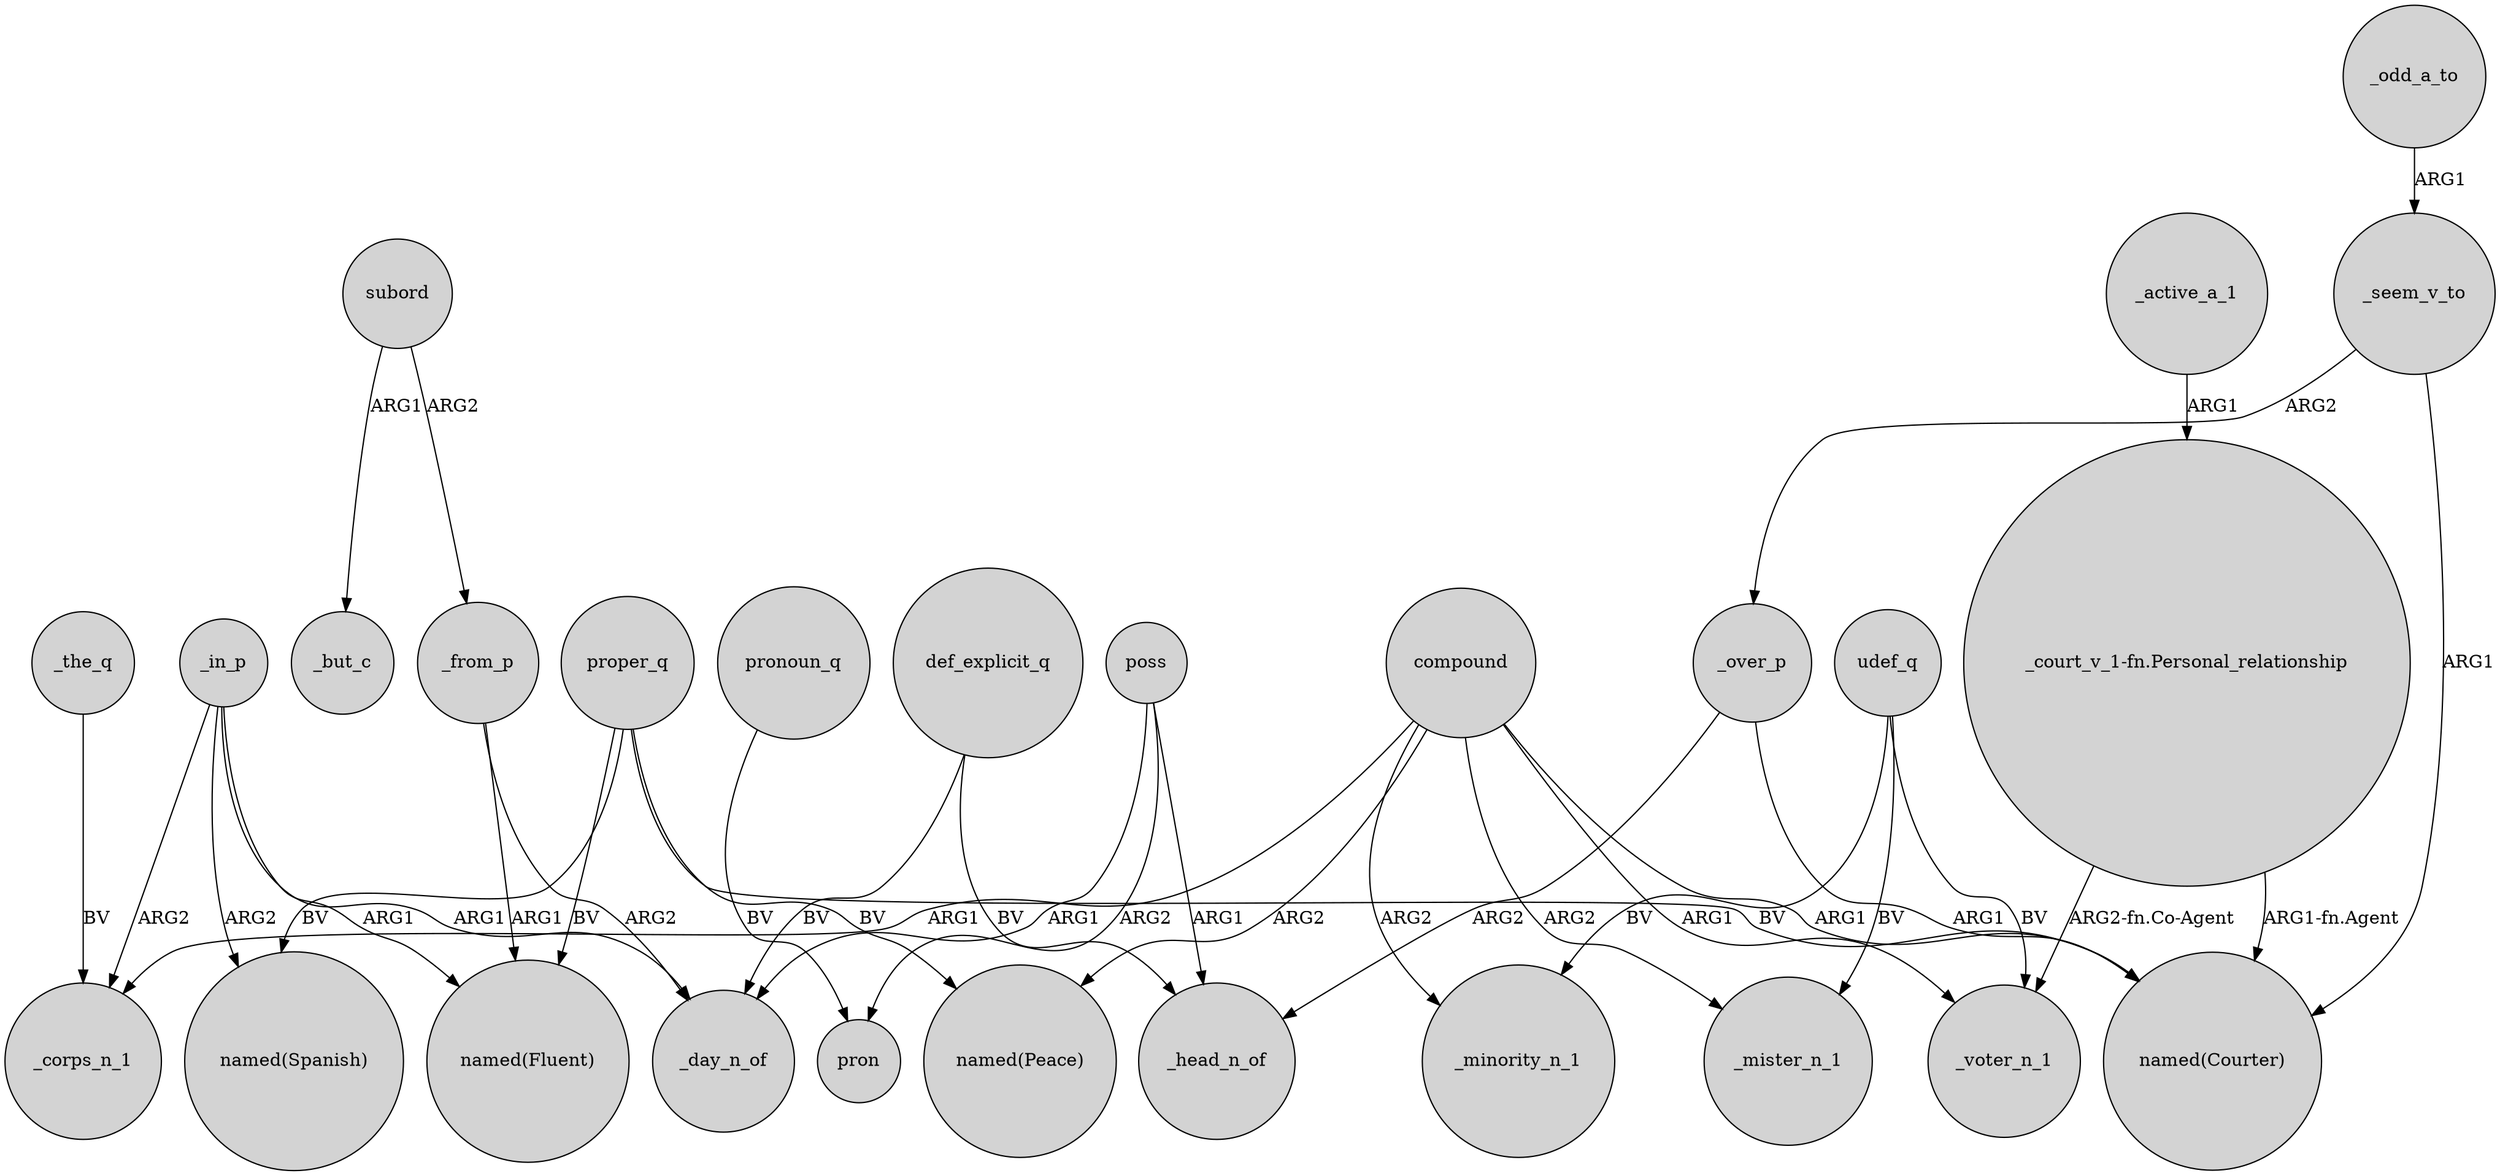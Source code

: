 digraph {
	node [shape=circle style=filled]
	proper_q -> "named(Peace)" [label=BV]
	_over_p -> "named(Courter)" [label=ARG1]
	_the_q -> _corps_n_1 [label=BV]
	poss -> _head_n_of [label=ARG1]
	poss -> pron [label=ARG2]
	_from_p -> "named(Fluent)" [label=ARG1]
	_from_p -> _day_n_of [label=ARG2]
	compound -> "named(Peace)" [label=ARG2]
	"_court_v_1-fn.Personal_relationship" -> _voter_n_1 [label="ARG2-fn.Co-Agent"]
	udef_q -> _minority_n_1 [label=BV]
	compound -> _mister_n_1 [label=ARG2]
	_in_p -> _day_n_of [label=ARG1]
	"_court_v_1-fn.Personal_relationship" -> "named(Courter)" [label="ARG1-fn.Agent"]
	_odd_a_to -> _seem_v_to [label=ARG1]
	def_explicit_q -> _head_n_of [label=BV]
	udef_q -> _mister_n_1 [label=BV]
	compound -> "named(Courter)" [label=ARG1]
	compound -> _voter_n_1 [label=ARG1]
	subord -> _but_c [label=ARG1]
	_in_p -> "named(Fluent)" [label=ARG1]
	pronoun_q -> pron [label=BV]
	subord -> _from_p [label=ARG2]
	compound -> _corps_n_1 [label=ARG1]
	compound -> _minority_n_1 [label=ARG2]
	_seem_v_to -> _over_p [label=ARG2]
	proper_q -> "named(Spanish)" [label=BV]
	_in_p -> _corps_n_1 [label=ARG2]
	udef_q -> _voter_n_1 [label=BV]
	proper_q -> "named(Courter)" [label=BV]
	proper_q -> "named(Fluent)" [label=BV]
	_active_a_1 -> "_court_v_1-fn.Personal_relationship" [label=ARG1]
	def_explicit_q -> _day_n_of [label=BV]
	poss -> _day_n_of [label=ARG1]
	_in_p -> "named(Spanish)" [label=ARG2]
	_over_p -> _head_n_of [label=ARG2]
	_seem_v_to -> "named(Courter)" [label=ARG1]
}
